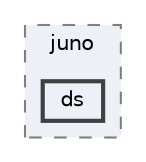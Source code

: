 digraph "/home/runner/work/libjuno/libjuno/include/juno/ds"
{
 // LATEX_PDF_SIZE
  bgcolor="transparent";
  edge [fontname=Helvetica,fontsize=10,labelfontname=Helvetica,labelfontsize=10];
  node [fontname=Helvetica,fontsize=10,shape=box,height=0.2,width=0.4];
  compound=true
  subgraph clusterdir_366da5caa8e7ec3e54d94764b6f022bc {
    graph [ bgcolor="#edf0f7", pencolor="grey50", label="juno", fontname=Helvetica,fontsize=10 style="filled,dashed", URL="dir_366da5caa8e7ec3e54d94764b6f022bc.html",tooltip=""]
  dir_fb583d9548b0b9fcc117321ce58bf206 [label="ds", fillcolor="#edf0f7", color="grey25", style="filled,bold", URL="dir_fb583d9548b0b9fcc117321ce58bf206.html",tooltip=""];
  }
}
